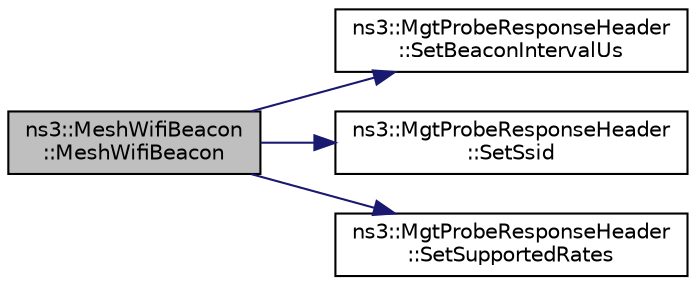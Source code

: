 digraph "ns3::MeshWifiBeacon::MeshWifiBeacon"
{
 // LATEX_PDF_SIZE
  edge [fontname="Helvetica",fontsize="10",labelfontname="Helvetica",labelfontsize="10"];
  node [fontname="Helvetica",fontsize="10",shape=record];
  rankdir="LR";
  Node1 [label="ns3::MeshWifiBeacon\l::MeshWifiBeacon",height=0.2,width=0.4,color="black", fillcolor="grey75", style="filled", fontcolor="black",tooltip="C-tor."];
  Node1 -> Node2 [color="midnightblue",fontsize="10",style="solid",fontname="Helvetica"];
  Node2 [label="ns3::MgtProbeResponseHeader\l::SetBeaconIntervalUs",height=0.2,width=0.4,color="black", fillcolor="white", style="filled",URL="$classns3_1_1_mgt_probe_response_header.html#ab31645e17aa55f4caa3ebe7effdeeffd",tooltip="Set the beacon interval in microseconds unit."];
  Node1 -> Node3 [color="midnightblue",fontsize="10",style="solid",fontname="Helvetica"];
  Node3 [label="ns3::MgtProbeResponseHeader\l::SetSsid",height=0.2,width=0.4,color="black", fillcolor="white", style="filled",URL="$classns3_1_1_mgt_probe_response_header.html#a7c7f6af47ec6074a638ae460cb4620d2",tooltip="Set the Service Set Identifier (SSID)."];
  Node1 -> Node4 [color="midnightblue",fontsize="10",style="solid",fontname="Helvetica"];
  Node4 [label="ns3::MgtProbeResponseHeader\l::SetSupportedRates",height=0.2,width=0.4,color="black", fillcolor="white", style="filled",URL="$classns3_1_1_mgt_probe_response_header.html#a88213c5af3dab3e4ed0f611687ad44e9",tooltip="Set the supported rates."];
}
